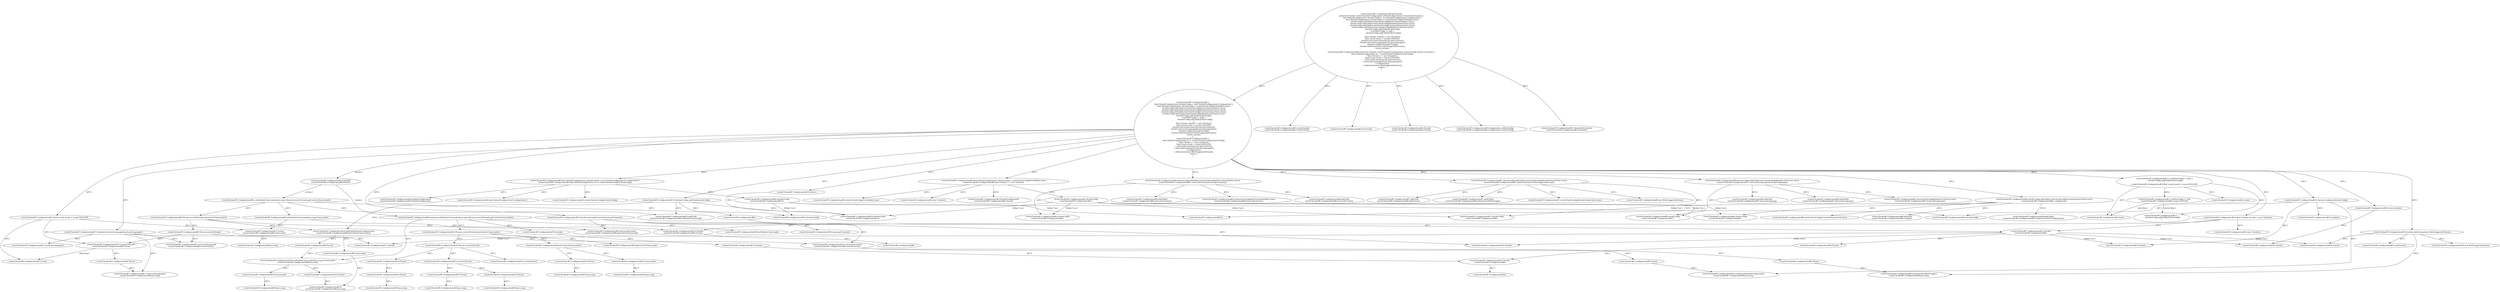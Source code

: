 digraph "Pattern" {
0 [label="createChecker#?,Configuration#18:INSERT
createChecker#?,Configuration#8:INSERT" shape=ellipse]
1 [label="createChecker#?,Configuration#3:\{
    final DefaultConfiguration checkerConfig = new DefaultConfiguration(\"configuration\");
    final DefaultConfiguration checksConfig = createCheckConfig(TreeWalker.class);
    checksConfig.addChild(createCheckConfig(FileContentsHolder.class));
    checksConfig.addChild(createCheckConfig(MemberNameCheck.class));
    checksConfig.addChild(createCheckConfig(ConstantNameCheck.class));
    checksConfig.addChild(createCheckConfig(IllegalCatchCheck.class));
    checkerConfig.addChild(checksConfig);
    if (aFilterConfig != null) \{
        checkerConfig.addChild(aFilterConfig);
    \}
    final Checker checker = new Checker();
    final Locale locale = Locale.ENGLISH;
    checker.setLocaleCountry(locale.getCountry());
    checker.setLocaleLanguage(locale.getLanguage());
    checker.configure(checkerConfig);
    checker.addListener(new BriefLogger(mStream));
    return checker;
\}
createChecker#?,Configuration#2:\{
    final DefaultConfiguration dc = createCheckerConfig(aCheckConfig);
    final Checker c = new Checker();
    final Locale locale = Locale.ENGLISH;
    c.setLocaleCountry(locale.getCountry());
    c.setLocaleLanguage(locale.getLanguage());
    c.configure(dc);
    c.addListener(new BriefLogger(mStream));
    return c;
\}" shape=ellipse]
2 [label="createChecker#?,Configuration#3:@Override
protected Checker createChecker(Configuration aFilterConfig) throws CheckstyleException \{
    final DefaultConfiguration checkerConfig = new DefaultConfiguration(\"configuration\");
    final DefaultConfiguration checksConfig = createCheckConfig(TreeWalker.class);
    checksConfig.addChild(createCheckConfig(FileContentsHolder.class));
    checksConfig.addChild(createCheckConfig(MemberNameCheck.class));
    checksConfig.addChild(createCheckConfig(ConstantNameCheck.class));
    checksConfig.addChild(createCheckConfig(IllegalCatchCheck.class));
    checkerConfig.addChild(checksConfig);
    if (aFilterConfig != null) \{
        checkerConfig.addChild(aFilterConfig);
    \}
    final Checker checker = new Checker();
    final Locale locale = Locale.ENGLISH;
    checker.setLocaleCountry(locale.getCountry());
    checker.setLocaleLanguage(locale.getLanguage());
    checker.configure(checkerConfig);
    checker.addListener(new BriefLogger(mStream));
    return checker;
\}
createChecker#?,Configuration#2:protected Checker createChecker(Configuration aCheckConfig) throws Exception \{
    final DefaultConfiguration dc = createCheckerConfig(aCheckConfig);
    final Checker c = new Checker();
    final Locale locale = Locale.ENGLISH;
    c.setLocaleCountry(locale.getCountry());
    c.setLocaleLanguage(locale.getLanguage());
    c.configure(dc);
    c.addListener(new BriefLogger(mStream));
    return c;
\}" shape=ellipse]
3 [label="createChecker#?,Configuration#3:createChecker
createChecker#?,Configuration#2:createChecker" shape=ellipse]
4 [label="createChecker#?,Configuration#2:@Override" shape=ellipse]
5 [label="createChecker#?,Configuration#3:Checker
createChecker#?,Configuration#2:Checker" shape=ellipse]
6 [label="createChecker#?,Configuration#3:Configuration aFilterConfig
createChecker#?,Configuration#2:Configuration aCheckConfig" shape=ellipse]
7 [label="createChecker#?,Configuration#3:CheckstyleException
createChecker#?,Configuration#2:Exception" shape=ellipse]
8 [label="createChecker#?,Configuration#4:final DefaultConfiguration checkerConfig = new DefaultConfiguration(\"configuration\")
createChecker#?,Configuration#3:final DefaultConfiguration dc = createCheckerConfig(aCheckConfig)" shape=ellipse]
9 [label="createChecker#?,Configuration#4:checkerConfig
createChecker#?,Configuration#3:dc" shape=ellipse]
10 [label="createChecker#?,Configuration#4:DefaultConfiguration
createChecker#?,Configuration#3:DefaultConfiguration" shape=ellipse]
11 [label="createChecker#?,Configuration#4:new DefaultConfiguration(\"configuration\")" shape=ellipse]
12 [label="createChecker#?,Configuration#5:final DefaultConfiguration checksConfig = createCheckConfig(TreeWalker.class)
createChecker#?,Configuration#4:final Checker c = new Checker()" shape=ellipse]
13 [label="createChecker#?,Configuration#5:checksConfig
createChecker#?,Configuration#4:c" shape=ellipse]
14 [label="createChecker#?,Configuration#5:DefaultConfiguration
createChecker#?,Configuration#4:Checker" shape=ellipse]
15 [label="createChecker#?,Configuration#5:createCheckConfig(TreeWalker.class)" shape=ellipse]
16 [label="createChecker#?,Configuration#6:checksConfig.addChild(createCheckConfig(FileContentsHolder.class))
createChecker#?,Configuration#6:c.setLocaleCountry(locale.getCountry())" shape=ellipse]
17 [label="createChecker#?,Configuration#6:addChild
createChecker#?,Configuration#6:setLocaleCountry" shape=ellipse]
18 [label="createChecker#?,Configuration#6:checksConfig
createChecker#?,Configuration#6:c" shape=ellipse]
19 [label="createChecker#?,Configuration#6:addChild()
createChecker#?,Configuration#6:setLocaleCountry()" shape=ellipse]
20 [label="createChecker#?,Configuration#6:createCheckConfig(FileContentsHolder.class)
createChecker#?,Configuration#6:locale.getCountry()" shape=ellipse]
21 [label="createChecker#?,Configuration#7:checksConfig.addChild(createCheckConfig(MemberNameCheck.class))
createChecker#?,Configuration#9:c.addListener(new BriefLogger(mStream))" shape=ellipse]
22 [label="createChecker#?,Configuration#7:addChild
createChecker#?,Configuration#9:addListener" shape=ellipse]
23 [label="createChecker#?,Configuration#7:checksConfig
createChecker#?,Configuration#9:c" shape=ellipse]
24 [label="createChecker#?,Configuration#7:addChild()
createChecker#?,Configuration#9:addListener(BriefLogger)" shape=ellipse]
25 [label="createChecker#?,Configuration#7:createCheckConfig(MemberNameCheck.class)" shape=ellipse]
26 [label="createChecker#?,Configuration#8:checksConfig.addChild(createCheckConfig(ConstantNameCheck.class))
createChecker#?,Configuration#8:c.configure(dc)" shape=ellipse]
27 [label="createChecker#?,Configuration#8:addChild
createChecker#?,Configuration#8:configure" shape=ellipse]
28 [label="createChecker#?,Configuration#8:checksConfig
createChecker#?,Configuration#8:c" shape=ellipse]
29 [label="createChecker#?,Configuration#8:addChild()
createChecker#?,Configuration#8:configure(DefaultConfiguration)" shape=ellipse]
30 [label="createChecker#?,Configuration#8:createCheckConfig(ConstantNameCheck.class)" shape=ellipse]
31 [label="createChecker#?,Configuration#9:checksConfig.addChild(createCheckConfig(IllegalCatchCheck.class))
createChecker#?,Configuration#7:c.setLocaleLanguage(locale.getLanguage())" shape=ellipse]
32 [label="createChecker#?,Configuration#9:addChild
createChecker#?,Configuration#7:setLocaleLanguage" shape=ellipse]
33 [label="createChecker#?,Configuration#9:checksConfig
createChecker#?,Configuration#7:c" shape=ellipse]
34 [label="createChecker#?,Configuration#9:addChild()
createChecker#?,Configuration#7:setLocaleLanguage()" shape=ellipse]
35 [label="createChecker#?,Configuration#9:createCheckConfig(IllegalCatchCheck.class)
createChecker#?,Configuration#7:locale.getLanguage()" shape=ellipse]
36 [label="createChecker#?,Configuration#10:checkerConfig.addChild(checksConfig)" shape=ellipse]
37 [label="createChecker#?,Configuration#10:addChild
createChecker#?,Configuration#8:setModuleClassLoader" shape=ellipse]
38 [label="createChecker#?,Configuration#10:checkerConfig" shape=ellipse]
39 [label="createChecker#?,Configuration#10:addChild(DefaultConfiguration)
createChecker#?,Configuration#8:getContextClassLoader()" shape=ellipse]
40 [label="createChecker#?,Configuration#10:checksConfig
createChecker#?,Configuration#10:c" shape=ellipse]
41 [label="createChecker#?,Configuration#11:if (aFilterConfig != null) \{
    checkerConfig.addChild(aFilterConfig);
\}
createChecker#?,Configuration#5:final Locale locale = Locale.ENGLISH" shape=ellipse]
42 [label="createChecker#?,Configuration#11:aFilterConfig != null
createChecker#?,Configuration#5:Locale.ENGLISH" shape=ellipse]
43 [label="createChecker#?,Configuration#11:\{
    checkerConfig.addChild(aFilterConfig);
\}" shape=ellipse]
44 [label="createChecker#?,Configuration#14:final Checker checker = new Checker()" shape=ellipse]
45 [label="createChecker#?,Configuration#14:checker
createChecker#?,Configuration#8:c" shape=ellipse]
46 [label="createChecker#?,Configuration#14:Checker
createChecker#?,Configuration#8:Checker" shape=ellipse]
47 [label="createChecker#?,Configuration#14:new Checker()" shape=ellipse]
48 [label="createChecker#?,Configuration#15:final Locale locale = Locale.ENGLISH" shape=ellipse]
49 [label="createChecker#?,Configuration#15:locale" shape=ellipse]
50 [label="createChecker#?,Configuration#15:Locale
createChecker#?,Configuration#8:ClassLoader" shape=ellipse]
51 [label="createChecker#?,Configuration#15:Locale.ENGLISH
createChecker#?,Configuration#8:Thread" shape=ellipse]
52 [label="createChecker#?,Configuration#16:checker.setLocaleCountry(locale.getCountry())" shape=ellipse]
53 [label="createChecker#?,Configuration#16:setLocaleCountry
createChecker#?,Configuration#8:getContextClassLoader" shape=ellipse]
54 [label="createChecker#?,Configuration#16:checker" shape=ellipse]
55 [label="createChecker#?,Configuration#16:setLocaleCountry()
createChecker#?,Configuration#8:currentThread()" shape=ellipse]
56 [label="createChecker#?,Configuration#16:locale.getCountry()" shape=ellipse]
57 [label="createChecker#?,Configuration#17:checker.setLocaleLanguage(locale.getLanguage())" shape=ellipse]
58 [label="createChecker#?,Configuration#17:setLocaleLanguage
createChecker#?,Configuration#8:currentThread" shape=ellipse]
59 [label="createChecker#?,Configuration#17:checker" shape=ellipse]
60 [label="createChecker#?,Configuration#17:setLocaleLanguage()
createChecker#?,Configuration#8:java.lang" shape=ellipse]
61 [label="createChecker#?,Configuration#17:locale.getLanguage()" shape=ellipse]
62 [label="createChecker#?,Configuration#18:checker.configure(checkerConfig)" shape=ellipse]
63 [label="createChecker#?,Configuration#18:configure" shape=ellipse]
64 [label="createChecker#?,Configuration#18:checker" shape=ellipse]
65 [label="createChecker#?,Configuration#18:configure(DefaultConfiguration)
createChecker#?,Configuration#8:java.lang" shape=ellipse]
66 [label="createChecker#?,Configuration#18:checkerConfig" shape=ellipse]
67 [label="createChecker#?,Configuration#19:checker.addListener(new BriefLogger(mStream))" shape=ellipse]
68 [label="createChecker#?,Configuration#19:addListener" shape=ellipse]
69 [label="createChecker#?,Configuration#19:checker" shape=ellipse]
70 [label="createChecker#?,Configuration#19:addListener(BriefLogger)
createChecker#?,Configuration#8:java.lang" shape=ellipse]
71 [label="createChecker#?,Configuration#19:new BriefLogger(mStream)" shape=ellipse]
72 [label="createChecker#?,Configuration#20:return checker" shape=ellipse]
73 [label="createChecker#?,Configuration#20:checker" shape=ellipse]
74 [label="createChecker#?,Configuration#18:checker.setModuleClassLoader(java.lang.Thread.currentThread().getContextClassLoader())" shape=ellipse]
75 [label="createChecker#?,Configuration#18:setModuleClassLoader" shape=ellipse]
76 [label="createChecker#?,Configuration#18:checker" shape=ellipse]
77 [label="createChecker#?,Configuration#18:checker" shape=ellipse]
78 [label="createChecker#?,Configuration#18:Checker
createChecker#?,Configuration#8:" shape=ellipse]
79 [label="createChecker#?,Configuration#18:" shape=ellipse]
80 [label="createChecker#?,Configuration#18:setModuleClassLoader(java.lang.ClassLoader)
createChecker#?,Configuration#8:java.lang" shape=ellipse]
81 [label="createChecker#?,Configuration#18:Checker" shape=ellipse]
82 [label="createChecker#?,Configuration#18:
createChecker#?,Configuration#8:java.lang" shape=ellipse]
83 [label="createChecker#?,Configuration#18:ClassLoader" shape=ellipse]
84 [label="createChecker#?,Configuration#18:java.lang" shape=ellipse]
85 [label="createChecker#?,Configuration#18:Thread.currentThread().getContextClassLoader()" shape=ellipse]
86 [label="createChecker#?,Configuration#18:getContextClassLoader" shape=ellipse]
87 [label="createChecker#?,Configuration#18:Thread.currentThread()" shape=ellipse]
88 [label="createChecker#?,Configuration#18:currentThread" shape=ellipse]
89 [label="createChecker#?,Configuration#18:Thread" shape=ellipse]
90 [label="createChecker#?,Configuration#18:Thread" shape=ellipse]
91 [label="createChecker#?,Configuration#18:java.lang" shape=ellipse]
92 [label="createChecker#?,Configuration#18:currentThread()" shape=ellipse]
93 [label="createChecker#?,Configuration#18:Thread" shape=ellipse]
94 [label="createChecker#?,Configuration#18:java.lang" shape=ellipse]
95 [label="createChecker#?,Configuration#18:Thread" shape=ellipse]
96 [label="createChecker#?,Configuration#18:java.lang" shape=ellipse]
97 [label="createChecker#?,Configuration#18:getContextClassLoader()" shape=ellipse]
98 [label="createChecker#?,Configuration#18:Thread" shape=ellipse]
99 [label="createChecker#?,Configuration#18:java.lang" shape=ellipse]
100 [label="createChecker#?,Configuration#18:ClassLoader" shape=ellipse]
101 [label="createChecker#?,Configuration#18:java.lang" shape=ellipse]
102 [label="createChecker#?,Configuration#3:createCheckerConfig(aCheckConfig)" shape=ellipse]
103 [label="createChecker#?,Configuration#4:new Checker()" shape=ellipse]
104 [label="createChecker#?,Configuration#5:Locale" shape=ellipse]
105 [label="createChecker#?,Configuration#8:Thread.currentThread().getContextClassLoader()" shape=ellipse]
106 [label="createChecker#?,Configuration#8:dc" shape=ellipse]
107 [label="createChecker#?,Configuration#9:new BriefLogger(mStream)" shape=ellipse]
108 [label="createChecker#?,Configuration#10:return c" shape=ellipse]
109 [label="createChecker#?,Configuration#8:c.setModuleClassLoader(java.lang.Thread.currentThread().getContextClassLoader())" shape=ellipse]
110 [label="createChecker#?,Configuration#8:Thread.currentThread()" shape=ellipse]
111 [label="createChecker#?,Configuration#8:c" shape=ellipse]
112 [label="createChecker#?,Configuration#8:setModuleClassLoader(java.lang.ClassLoader)" shape=ellipse]
113 [label="createChecker#?,Configuration#8:" shape=ellipse]
114 [label="createChecker#?,Configuration#5:locale" shape=ellipse]
115 [label="createChecker#?,Configuration#8:ClassLoader" shape=ellipse]
116 [label="createChecker#?,Configuration#8:Checker" shape=ellipse]
117 [label="createChecker#?,Configuration#8:Thread" shape=ellipse]
118 [label="createChecker#?,Configuration#8:Thread" shape=ellipse]
119 [label="createChecker#?,Configuration#8:Thread" shape=ellipse]
120 [label="createChecker#?,Configuration#8:Thread" shape=ellipse]
121 [label="createChecker#?,Configuration#8:java.lang" shape=ellipse]
0 -> 74 [label="Action:1"];
0 -> 109 [label="Action:1"];
1 -> 0 [label="Action:2"];
1 -> 8 [label="AST:2"];
1 -> 12 [label="AST:2"];
1 -> 16 [label="AST:2"];
1 -> 21 [label="AST:2"];
1 -> 26 [label="AST:2"];
1 -> 31 [label="AST:2"];
1 -> 36 [label="AST:1"];
1 -> 41 [label="AST:2"];
1 -> 44 [label="AST:1"];
1 -> 48 [label="AST:1"];
1 -> 52 [label="AST:1"];
1 -> 57 [label="AST:1"];
1 -> 62 [label="AST:1"];
1 -> 67 [label="AST:1"];
1 -> 72 [label="AST:1"];
1 -> 108 [label="AST:1"];
2 -> 1 [label="AST:2"];
2 -> 3 [label="AST:2"];
2 -> 4 [label="AST:1"];
2 -> 5 [label="AST:2"];
2 -> 6 [label="AST:2"];
2 -> 7 [label="AST:2"];
8 -> 9 [label="AST:2"];
8 -> 10 [label="AST:2"];
8 -> 11 [label="AST:1"];
8 -> 102 [label="AST:1"];
9 -> 38 [label="Define Use:1"];
9 -> 66 [label="Define Use:1"];
9 -> 106 [label="Define Use:1"];
12 -> 13 [label="AST:2"];
12 -> 14 [label="AST:2"];
12 -> 15 [label="AST:1"];
12 -> 103 [label="AST:1"];
13 -> 18 [label="Define Use:2"];
13 -> 23 [label="Define Use:2"];
13 -> 28 [label="Define Use:2"];
13 -> 33 [label="Define Use:2"];
13 -> 40 [label="Define Use:2"];
16 -> 17 [label="AST:2"];
16 -> 18 [label="AST:2"];
16 -> 19 [label="AST:2"];
16 -> 20 [label="AST:2"];
21 -> 22 [label="AST:2"];
21 -> 23 [label="AST:2"];
21 -> 24 [label="AST:2"];
21 -> 25 [label="AST:1"];
21 -> 107 [label="AST:1"];
26 -> 27 [label="AST:2"];
26 -> 28 [label="AST:2"];
26 -> 29 [label="AST:2"];
26 -> 30 [label="AST:1"];
26 -> 106 [label="AST:1"];
31 -> 32 [label="AST:2"];
31 -> 33 [label="AST:2"];
31 -> 34 [label="AST:2"];
31 -> 35 [label="AST:2"];
36 -> 37 [label="AST:1"];
36 -> 38 [label="AST:1"];
36 -> 39 [label="AST:1"];
36 -> 40 [label="AST:1"];
39 -> 115 [label="AST:1"];
39 -> 120 [label="AST:1"];
41 -> 42 [label="AST:2"];
41 -> 43 [label="AST:1"];
41 -> 104 [label="AST:1"];
41 -> 114 [label="AST:1"];
42 -> 43 [label="Control Dep:1"];
42 -> 114 [label="Data Dep:1"];
44 -> 45 [label="AST:1"];
44 -> 46 [label="AST:1"];
44 -> 47 [label="AST:1"];
45 -> 54 [label="Define Use:1"];
45 -> 59 [label="Define Use:1"];
45 -> 64 [label="Define Use:1"];
45 -> 69 [label="Define Use:1"];
45 -> 73 [label="Define Use:1"];
45 -> 116 [label="AST:1"];
46 -> 113 [label="AST:1"];
48 -> 49 [label="AST:1"];
48 -> 50 [label="AST:1"];
48 -> 51 [label="AST:1"];
50 -> 121 [label="AST:1"];
51 -> 49 [label="Data Dep:1"];
51 -> 117 [label="AST:1"];
52 -> 53 [label="AST:1"];
52 -> 54 [label="AST:1"];
52 -> 55 [label="AST:1"];
52 -> 56 [label="AST:1"];
55 -> 118 [label="AST:1"];
55 -> 119 [label="AST:1"];
57 -> 58 [label="AST:1"];
57 -> 59 [label="AST:1"];
57 -> 60 [label="AST:1"];
57 -> 61 [label="AST:1"];
62 -> 63 [label="AST:1"];
62 -> 64 [label="AST:1"];
62 -> 65 [label="AST:1"];
62 -> 66 [label="AST:1"];
67 -> 68 [label="AST:1"];
67 -> 69 [label="AST:1"];
67 -> 70 [label="AST:1"];
67 -> 71 [label="AST:1"];
72 -> 73 [label="AST:1"];
74 -> 75 [label="AST:1"];
74 -> 76 [label="AST:1"];
74 -> 80 [label="AST:1"];
74 -> 85 [label="AST:1"];
76 -> 77 [label="AST:1"];
77 -> 78 [label="AST:1"];
78 -> 79 [label="AST:1"];
80 -> 81 [label="AST:1"];
80 -> 83 [label="AST:1"];
81 -> 82 [label="AST:1"];
83 -> 84 [label="AST:1"];
85 -> 86 [label="AST:1"];
85 -> 87 [label="AST:1"];
85 -> 97 [label="AST:1"];
87 -> 88 [label="AST:1"];
87 -> 89 [label="AST:1"];
87 -> 92 [label="AST:1"];
89 -> 90 [label="AST:1"];
90 -> 91 [label="AST:1"];
92 -> 93 [label="AST:1"];
92 -> 95 [label="AST:1"];
93 -> 94 [label="AST:1"];
95 -> 96 [label="AST:1"];
97 -> 98 [label="AST:1"];
97 -> 100 [label="AST:1"];
98 -> 99 [label="AST:1"];
100 -> 101 [label="AST:1"];
105 -> 53 [label="AST:1"];
105 -> 110 [label="AST:1"];
105 -> 39 [label="AST:1"];
108 -> 40 [label="AST:1"];
109 -> 105 [label="AST:1"];
109 -> 37 [label="AST:1"];
109 -> 111 [label="AST:1"];
109 -> 112 [label="AST:1"];
110 -> 58 [label="AST:1"];
110 -> 51 [label="AST:1"];
110 -> 55 [label="AST:1"];
111 -> 45 [label="AST:1"];
112 -> 46 [label="AST:1"];
112 -> 50 [label="AST:1"];
115 -> 82 [label="AST:1"];
116 -> 78 [label="AST:1"];
117 -> 60 [label="AST:1"];
118 -> 65 [label="AST:1"];
119 -> 70 [label="AST:1"];
120 -> 80 [label="AST:1"];
}